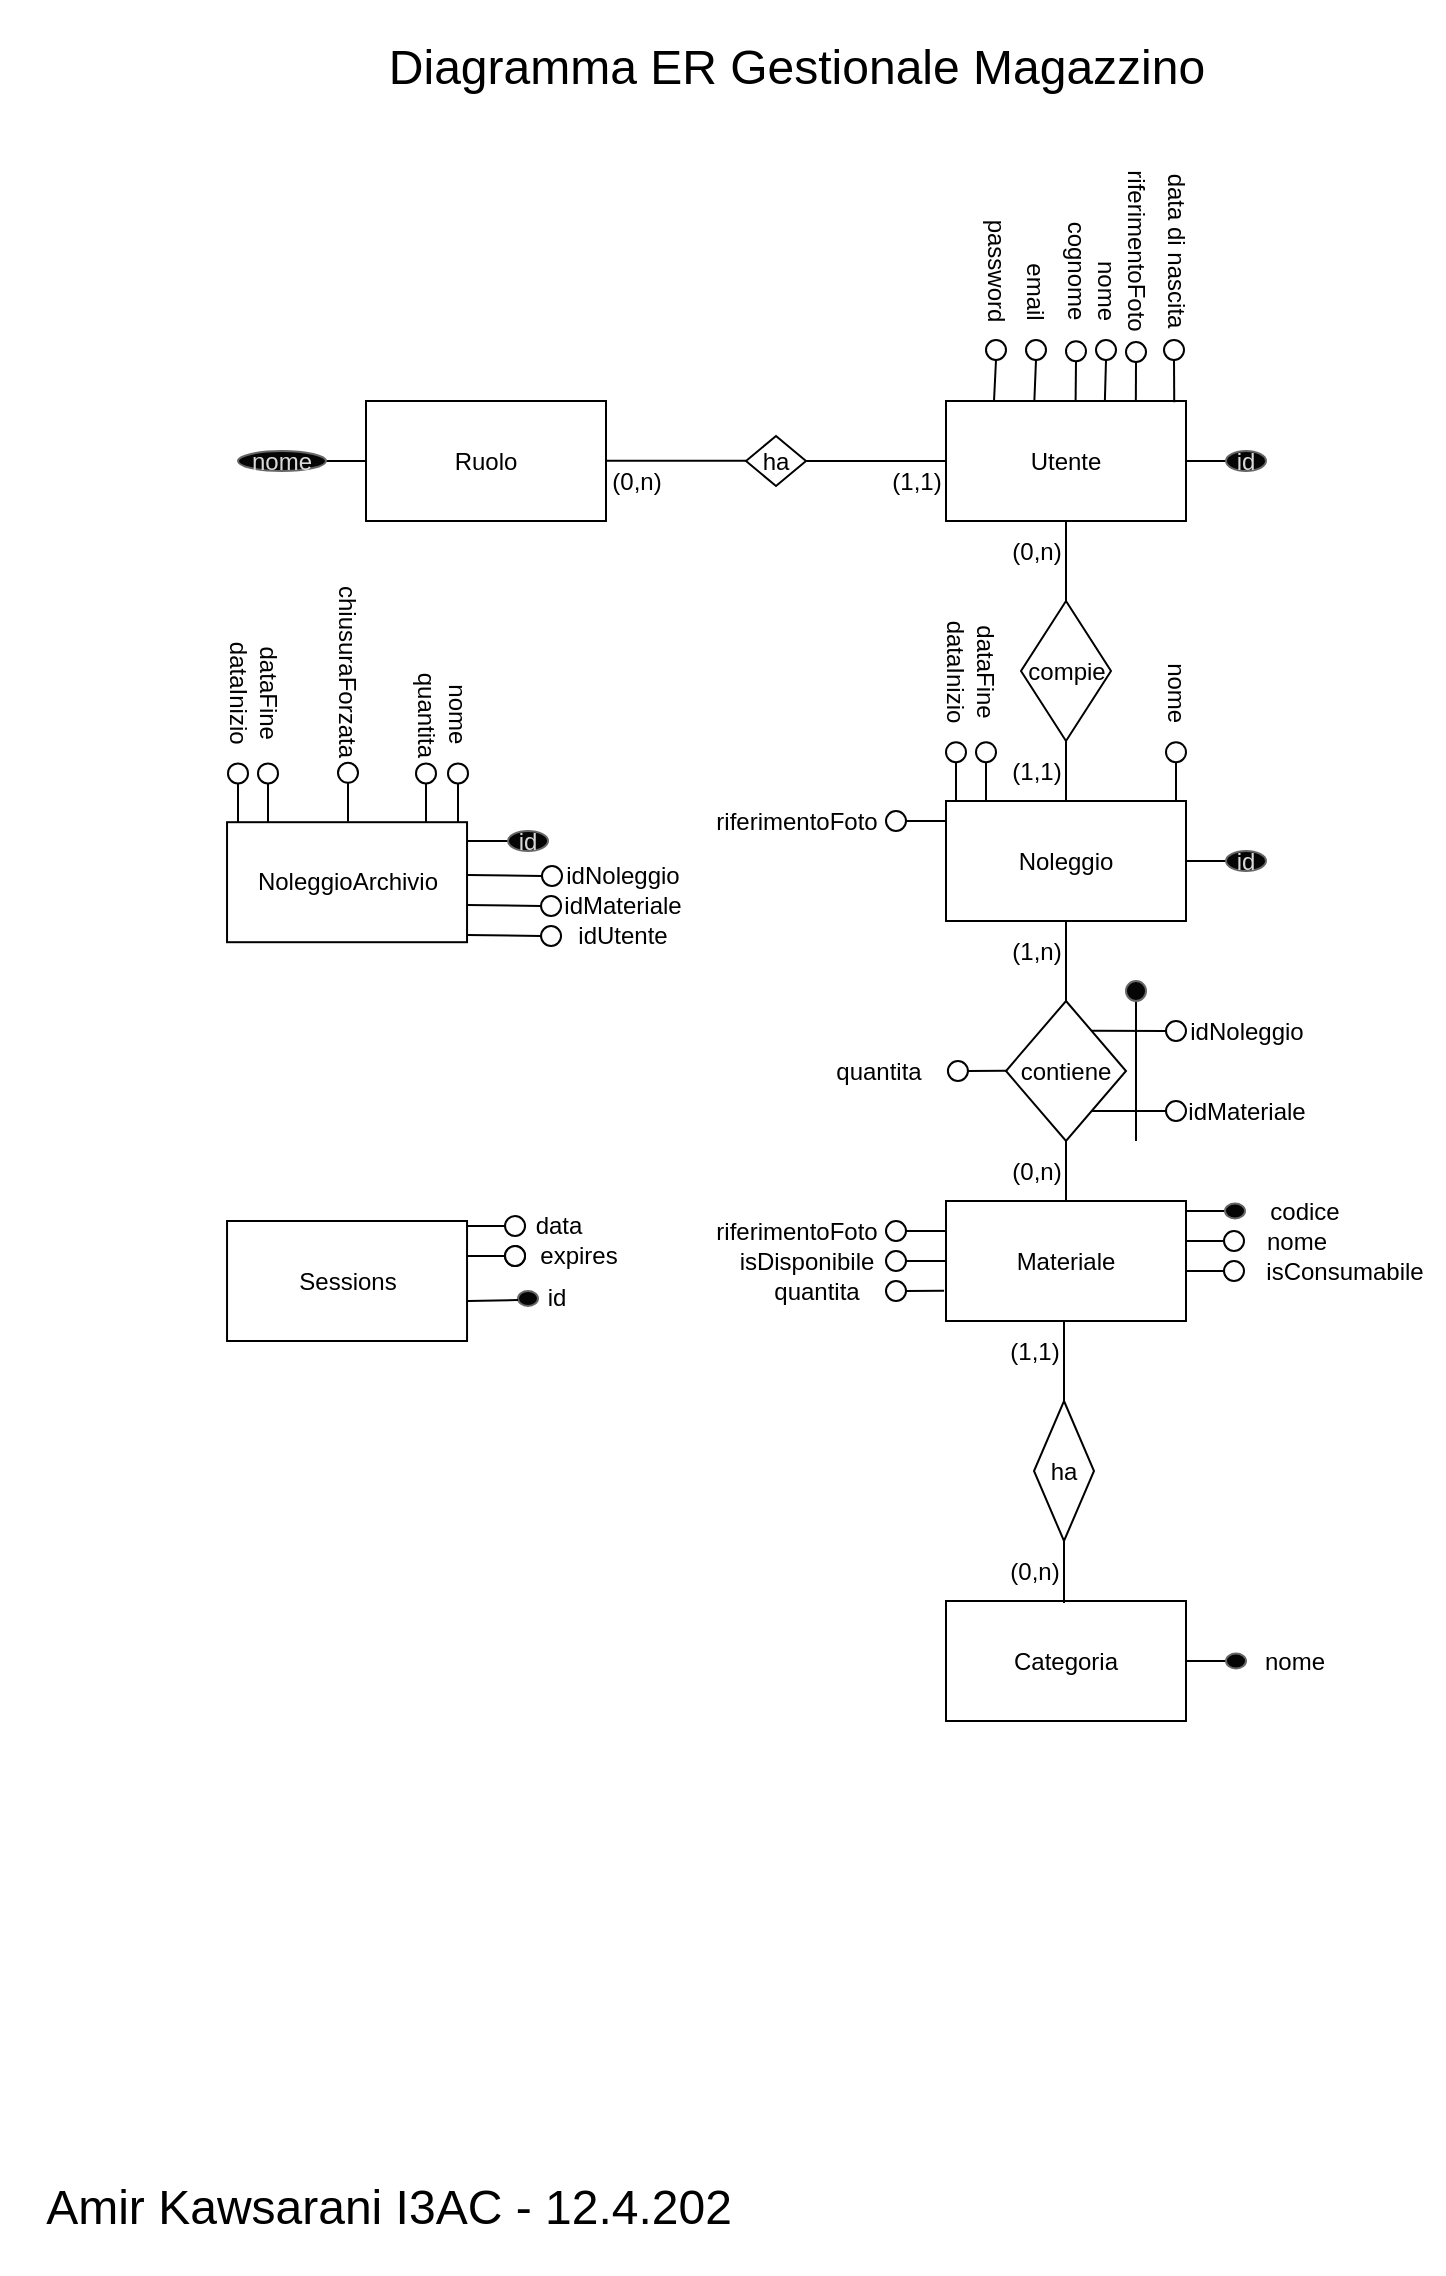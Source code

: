 <mxfile version="24.2.3" type="device">
  <diagram name="Pagina-1" id="4x2AX-X9cDYNnpVw6VO2">
    <mxGraphModel dx="241" dy="837" grid="0" gridSize="10" guides="1" tooltips="1" connect="1" arrows="1" fold="1" page="1" pageScale="1" pageWidth="827" pageHeight="1169" math="0" shadow="0">
      <root>
        <mxCell id="0" />
        <mxCell id="1" parent="0" />
        <mxCell id="9VGUAMd5xTdJiPuQ2BVR-1" value="Utente" style="rounded=0;whiteSpace=wrap;html=1;" parent="1" vertex="1">
          <mxGeometry x="484" y="220.5" width="120" height="60" as="geometry" />
        </mxCell>
        <mxCell id="9VGUAMd5xTdJiPuQ2BVR-2" value="Noleggio" style="rounded=0;whiteSpace=wrap;html=1;" parent="1" vertex="1">
          <mxGeometry x="484" y="420.5" width="120" height="60" as="geometry" />
        </mxCell>
        <mxCell id="9VGUAMd5xTdJiPuQ2BVR-4" value="Materiale" style="rounded=0;whiteSpace=wrap;html=1;" parent="1" vertex="1">
          <mxGeometry x="484" y="620.5" width="120" height="60" as="geometry" />
        </mxCell>
        <mxCell id="9VGUAMd5xTdJiPuQ2BVR-5" value="Categoria" style="rounded=0;whiteSpace=wrap;html=1;" parent="1" vertex="1">
          <mxGeometry x="484" y="820.5" width="120" height="60" as="geometry" />
        </mxCell>
        <mxCell id="9VGUAMd5xTdJiPuQ2BVR-7" value="compie" style="rhombus;whiteSpace=wrap;html=1;" parent="1" vertex="1">
          <mxGeometry x="521.5" y="320.5" width="45" height="70" as="geometry" />
        </mxCell>
        <mxCell id="9VGUAMd5xTdJiPuQ2BVR-8" value="" style="endArrow=none;html=1;rounded=0;entryX=0.5;entryY=1;entryDx=0;entryDy=0;" parent="1" target="9VGUAMd5xTdJiPuQ2BVR-1" edge="1">
          <mxGeometry width="50" height="50" relative="1" as="geometry">
            <mxPoint x="544" y="320.5" as="sourcePoint" />
            <mxPoint x="584" y="470.5" as="targetPoint" />
          </mxGeometry>
        </mxCell>
        <mxCell id="9VGUAMd5xTdJiPuQ2BVR-10" value="(0,n)" style="text;html=1;align=center;verticalAlign=middle;resizable=0;points=[];autosize=1;strokeColor=none;fillColor=none;" parent="1" vertex="1">
          <mxGeometry x="504" y="280.5" width="50" height="30" as="geometry" />
        </mxCell>
        <mxCell id="9VGUAMd5xTdJiPuQ2BVR-12" value="" style="endArrow=none;html=1;rounded=0;entryX=0.5;entryY=1;entryDx=0;entryDy=0;" parent="1" source="9VGUAMd5xTdJiPuQ2BVR-2" target="9VGUAMd5xTdJiPuQ2BVR-7" edge="1">
          <mxGeometry width="50" height="50" relative="1" as="geometry">
            <mxPoint x="534" y="520.5" as="sourcePoint" />
            <mxPoint x="584" y="470.5" as="targetPoint" />
          </mxGeometry>
        </mxCell>
        <mxCell id="9VGUAMd5xTdJiPuQ2BVR-13" value="(1,1)" style="text;html=1;align=center;verticalAlign=middle;resizable=0;points=[];autosize=1;strokeColor=none;fillColor=none;" parent="1" vertex="1">
          <mxGeometry x="504" y="390.5" width="50" height="30" as="geometry" />
        </mxCell>
        <mxCell id="9VGUAMd5xTdJiPuQ2BVR-14" value="contiene" style="rhombus;whiteSpace=wrap;html=1;" parent="1" vertex="1">
          <mxGeometry x="514" y="520.5" width="60" height="70" as="geometry" />
        </mxCell>
        <mxCell id="9VGUAMd5xTdJiPuQ2BVR-15" value="(1,n)" style="text;html=1;align=center;verticalAlign=middle;resizable=0;points=[];autosize=1;strokeColor=none;fillColor=none;" parent="1" vertex="1">
          <mxGeometry x="504" y="480.5" width="50" height="30" as="geometry" />
        </mxCell>
        <mxCell id="9VGUAMd5xTdJiPuQ2BVR-16" value="(0,n)" style="text;html=1;align=center;verticalAlign=middle;resizable=0;points=[];autosize=1;strokeColor=none;fillColor=none;" parent="1" vertex="1">
          <mxGeometry x="504" y="590.5" width="50" height="30" as="geometry" />
        </mxCell>
        <mxCell id="9VGUAMd5xTdJiPuQ2BVR-17" value="ha" style="rhombus;whiteSpace=wrap;html=1;" parent="1" vertex="1">
          <mxGeometry x="528" y="720.5" width="30" height="70" as="geometry" />
        </mxCell>
        <mxCell id="9VGUAMd5xTdJiPuQ2BVR-18" value="(1,1)" style="text;html=1;align=center;verticalAlign=middle;resizable=0;points=[];autosize=1;strokeColor=none;fillColor=none;" parent="1" vertex="1">
          <mxGeometry x="503" y="680.5" width="50" height="30" as="geometry" />
        </mxCell>
        <mxCell id="9VGUAMd5xTdJiPuQ2BVR-19" value="(0,n)" style="text;html=1;align=center;verticalAlign=middle;resizable=0;points=[];autosize=1;strokeColor=none;fillColor=none;" parent="1" vertex="1">
          <mxGeometry x="503" y="790.5" width="50" height="30" as="geometry" />
        </mxCell>
        <mxCell id="9VGUAMd5xTdJiPuQ2BVR-20" value="" style="endArrow=none;html=1;rounded=0;entryX=0.8;entryY=0;entryDx=0;entryDy=0;entryPerimeter=0;exitX=0.5;exitY=0;exitDx=0;exitDy=0;" parent="1" source="9VGUAMd5xTdJiPuQ2BVR-14" target="9VGUAMd5xTdJiPuQ2BVR-15" edge="1">
          <mxGeometry width="50" height="50" relative="1" as="geometry">
            <mxPoint x="534" y="520.5" as="sourcePoint" />
            <mxPoint x="584" y="470.5" as="targetPoint" />
          </mxGeometry>
        </mxCell>
        <mxCell id="9VGUAMd5xTdJiPuQ2BVR-22" value="" style="endArrow=none;html=1;rounded=0;entryX=0.5;entryY=1;entryDx=0;entryDy=0;exitX=0.8;exitY=1.033;exitDx=0;exitDy=0;exitPerimeter=0;" parent="1" source="9VGUAMd5xTdJiPuQ2BVR-19" target="9VGUAMd5xTdJiPuQ2BVR-17" edge="1">
          <mxGeometry width="50" height="50" relative="1" as="geometry">
            <mxPoint x="564" y="540.5" as="sourcePoint" />
            <mxPoint x="564" y="500.5" as="targetPoint" />
          </mxGeometry>
        </mxCell>
        <mxCell id="9VGUAMd5xTdJiPuQ2BVR-23" value="" style="endArrow=none;html=1;rounded=0;exitX=0.5;exitY=0;exitDx=0;exitDy=0;" parent="1" source="9VGUAMd5xTdJiPuQ2BVR-17" edge="1">
          <mxGeometry width="50" height="50" relative="1" as="geometry">
            <mxPoint x="574" y="550.5" as="sourcePoint" />
            <mxPoint x="543" y="680.5" as="targetPoint" />
          </mxGeometry>
        </mxCell>
        <mxCell id="9VGUAMd5xTdJiPuQ2BVR-24" value="" style="endArrow=none;html=1;rounded=0;exitX=1;exitY=0.5;exitDx=0;exitDy=0;" parent="1" source="9VGUAMd5xTdJiPuQ2BVR-1" edge="1">
          <mxGeometry width="50" height="50" relative="1" as="geometry">
            <mxPoint x="554" y="330.5" as="sourcePoint" />
            <mxPoint x="624" y="250.5" as="targetPoint" />
          </mxGeometry>
        </mxCell>
        <mxCell id="9VGUAMd5xTdJiPuQ2BVR-25" value="id" style="ellipse;whiteSpace=wrap;html=1;fillColor=#050505;gradientColor=none;strokeColor=#666666;fontColor=#D9D9D9;" parent="1" vertex="1">
          <mxGeometry x="624" y="245.5" width="20" height="10" as="geometry" />
        </mxCell>
        <mxCell id="9VGUAMd5xTdJiPuQ2BVR-27" value="" style="endArrow=none;html=1;rounded=0;entryX=0.5;entryY=1;entryDx=0;entryDy=0;exitX=0.662;exitY=-0.003;exitDx=0;exitDy=0;exitPerimeter=0;" parent="1" source="9VGUAMd5xTdJiPuQ2BVR-1" target="9VGUAMd5xTdJiPuQ2BVR-28" edge="1">
          <mxGeometry width="50" height="50" relative="1" as="geometry">
            <mxPoint x="549" y="219.9" as="sourcePoint" />
            <mxPoint x="554" y="200.5" as="targetPoint" />
          </mxGeometry>
        </mxCell>
        <mxCell id="9VGUAMd5xTdJiPuQ2BVR-28" value="" style="ellipse;whiteSpace=wrap;html=1;" parent="1" vertex="1">
          <mxGeometry x="559" y="190" width="10" height="10" as="geometry" />
        </mxCell>
        <mxCell id="9VGUAMd5xTdJiPuQ2BVR-29" value="nome" style="text;html=1;align=center;verticalAlign=middle;resizable=0;points=[];autosize=1;strokeColor=none;fillColor=none;rotation=90;" parent="1" vertex="1">
          <mxGeometry x="539" y="150" width="50" height="30" as="geometry" />
        </mxCell>
        <mxCell id="9VGUAMd5xTdJiPuQ2BVR-30" value="" style="endArrow=none;html=1;rounded=0;entryX=0.5;entryY=1;entryDx=0;entryDy=0;exitX=0.951;exitY=0.01;exitDx=0;exitDy=0;exitPerimeter=0;" parent="1" source="9VGUAMd5xTdJiPuQ2BVR-1" target="9VGUAMd5xTdJiPuQ2BVR-31" edge="1">
          <mxGeometry width="50" height="50" relative="1" as="geometry">
            <mxPoint x="584" y="220.5" as="sourcePoint" />
            <mxPoint x="564" y="200.5" as="targetPoint" />
          </mxGeometry>
        </mxCell>
        <mxCell id="9VGUAMd5xTdJiPuQ2BVR-31" value="" style="ellipse;whiteSpace=wrap;html=1;" parent="1" vertex="1">
          <mxGeometry x="593" y="190" width="10" height="10" as="geometry" />
        </mxCell>
        <mxCell id="9VGUAMd5xTdJiPuQ2BVR-32" value="data di nascita" style="text;html=1;align=center;verticalAlign=middle;resizable=0;points=[];autosize=1;strokeColor=none;fillColor=none;rotation=90;" parent="1" vertex="1">
          <mxGeometry x="549" y="130" width="100" height="30" as="geometry" />
        </mxCell>
        <mxCell id="9VGUAMd5xTdJiPuQ2BVR-33" value="" style="endArrow=none;html=1;rounded=0;entryX=0.5;entryY=1;entryDx=0;entryDy=0;exitX=0.791;exitY=0.004;exitDx=0;exitDy=0;exitPerimeter=0;" parent="1" source="9VGUAMd5xTdJiPuQ2BVR-1" target="9VGUAMd5xTdJiPuQ2BVR-34" edge="1">
          <mxGeometry width="50" height="50" relative="1" as="geometry">
            <mxPoint x="564" y="220.5" as="sourcePoint" />
            <mxPoint x="569" y="201.5" as="targetPoint" />
          </mxGeometry>
        </mxCell>
        <mxCell id="9VGUAMd5xTdJiPuQ2BVR-34" value="" style="ellipse;whiteSpace=wrap;html=1;" parent="1" vertex="1">
          <mxGeometry x="574" y="191" width="10" height="10" as="geometry" />
        </mxCell>
        <mxCell id="9VGUAMd5xTdJiPuQ2BVR-35" value="riferimentoFoto" style="text;html=1;align=center;verticalAlign=middle;resizable=0;points=[];autosize=1;strokeColor=none;fillColor=none;rotation=90;" parent="1" vertex="1">
          <mxGeometry x="529" y="130" width="100" height="30" as="geometry" />
        </mxCell>
        <mxCell id="9VGUAMd5xTdJiPuQ2BVR-45" value="Ruolo" style="rounded=0;whiteSpace=wrap;html=1;" parent="1" vertex="1">
          <mxGeometry x="194" y="220.5" width="120" height="60" as="geometry" />
        </mxCell>
        <mxCell id="9VGUAMd5xTdJiPuQ2BVR-53" value="" style="endArrow=none;html=1;rounded=0;exitX=1;exitY=0.5;exitDx=0;exitDy=0;entryX=0;entryY=0.5;entryDx=0;entryDy=0;" parent="1" source="9VGUAMd5xTdJiPuQ2BVR-54" target="9VGUAMd5xTdJiPuQ2BVR-45" edge="1">
          <mxGeometry width="50" height="50" relative="1" as="geometry">
            <mxPoint x="144" y="250.5" as="sourcePoint" />
            <mxPoint x="164" y="250.5" as="targetPoint" />
          </mxGeometry>
        </mxCell>
        <mxCell id="9VGUAMd5xTdJiPuQ2BVR-54" value="nome" style="ellipse;whiteSpace=wrap;html=1;fillColor=#050505;gradientColor=none;strokeColor=#666666;fontColor=#D9D9D9;" parent="1" vertex="1">
          <mxGeometry x="130" y="245.5" width="44" height="10" as="geometry" />
        </mxCell>
        <mxCell id="9VGUAMd5xTdJiPuQ2BVR-55" value="ha" style="rhombus;whiteSpace=wrap;html=1;" parent="1" vertex="1">
          <mxGeometry x="384" y="238" width="30" height="25" as="geometry" />
        </mxCell>
        <mxCell id="9VGUAMd5xTdJiPuQ2BVR-56" value="" style="endArrow=none;html=1;rounded=0;entryX=0;entryY=0.5;entryDx=0;entryDy=0;exitX=1;exitY=0.5;exitDx=0;exitDy=0;" parent="1" source="9VGUAMd5xTdJiPuQ2BVR-55" target="9VGUAMd5xTdJiPuQ2BVR-1" edge="1">
          <mxGeometry width="50" height="50" relative="1" as="geometry">
            <mxPoint x="554" y="330.5" as="sourcePoint" />
            <mxPoint x="554" y="290.5" as="targetPoint" />
          </mxGeometry>
        </mxCell>
        <mxCell id="9VGUAMd5xTdJiPuQ2BVR-57" value="" style="endArrow=none;html=1;rounded=0;entryX=0;entryY=0.5;entryDx=0;entryDy=0;exitX=1;exitY=0.5;exitDx=0;exitDy=0;" parent="1" edge="1">
          <mxGeometry width="50" height="50" relative="1" as="geometry">
            <mxPoint x="314" y="250.33" as="sourcePoint" />
            <mxPoint x="384" y="250.33" as="targetPoint" />
          </mxGeometry>
        </mxCell>
        <mxCell id="9VGUAMd5xTdJiPuQ2BVR-59" value="(1,1)" style="text;html=1;align=center;verticalAlign=middle;resizable=0;points=[];autosize=1;strokeColor=none;fillColor=none;" parent="1" vertex="1">
          <mxGeometry x="444" y="245.5" width="50" height="30" as="geometry" />
        </mxCell>
        <mxCell id="9VGUAMd5xTdJiPuQ2BVR-60" value="(0,n)" style="text;html=1;align=center;verticalAlign=middle;resizable=0;points=[];autosize=1;strokeColor=none;fillColor=none;" parent="1" vertex="1">
          <mxGeometry x="304" y="245.5" width="50" height="30" as="geometry" />
        </mxCell>
        <mxCell id="9VGUAMd5xTdJiPuQ2BVR-61" value="" style="endArrow=none;html=1;rounded=0;exitX=1;exitY=0.5;exitDx=0;exitDy=0;" parent="1" edge="1">
          <mxGeometry width="50" height="50" relative="1" as="geometry">
            <mxPoint x="604" y="450.5" as="sourcePoint" />
            <mxPoint x="624" y="450.5" as="targetPoint" />
          </mxGeometry>
        </mxCell>
        <mxCell id="9VGUAMd5xTdJiPuQ2BVR-62" value="id" style="ellipse;whiteSpace=wrap;html=1;fillColor=#050505;gradientColor=none;strokeColor=#666666;fontColor=#D9D9D9;" parent="1" vertex="1">
          <mxGeometry x="624" y="445.5" width="20" height="10" as="geometry" />
        </mxCell>
        <mxCell id="9VGUAMd5xTdJiPuQ2BVR-66" value="idNoleggio" style="text;html=1;align=center;verticalAlign=middle;resizable=0;points=[];autosize=1;strokeColor=none;fillColor=none;rotation=0;" parent="1" vertex="1">
          <mxGeometry x="594" y="520.5" width="80" height="30" as="geometry" />
        </mxCell>
        <mxCell id="9VGUAMd5xTdJiPuQ2BVR-67" value="" style="endArrow=none;html=1;rounded=0;entryX=0;entryY=0.5;entryDx=0;entryDy=0;exitX=0.712;exitY=0.212;exitDx=0;exitDy=0;exitPerimeter=0;" parent="1" source="9VGUAMd5xTdJiPuQ2BVR-14" target="9VGUAMd5xTdJiPuQ2BVR-65" edge="1">
          <mxGeometry width="50" height="50" relative="1" as="geometry">
            <mxPoint x="554" y="535.5" as="sourcePoint" />
            <mxPoint x="618" y="538.5" as="targetPoint" />
          </mxGeometry>
        </mxCell>
        <mxCell id="9VGUAMd5xTdJiPuQ2BVR-65" value="" style="ellipse;whiteSpace=wrap;html=1;" parent="1" vertex="1">
          <mxGeometry x="594" y="530.5" width="10" height="10" as="geometry" />
        </mxCell>
        <mxCell id="9VGUAMd5xTdJiPuQ2BVR-68" value="idMateriale" style="text;html=1;align=center;verticalAlign=middle;resizable=0;points=[];autosize=1;strokeColor=none;fillColor=none;rotation=0;" parent="1" vertex="1">
          <mxGeometry x="594" y="560.5" width="80" height="30" as="geometry" />
        </mxCell>
        <mxCell id="9VGUAMd5xTdJiPuQ2BVR-69" value="" style="endArrow=none;html=1;rounded=0;entryX=0;entryY=0.5;entryDx=0;entryDy=0;exitX=0.712;exitY=0.212;exitDx=0;exitDy=0;exitPerimeter=0;" parent="1" target="9VGUAMd5xTdJiPuQ2BVR-70" edge="1">
          <mxGeometry width="50" height="50" relative="1" as="geometry">
            <mxPoint x="557" y="575.5" as="sourcePoint" />
            <mxPoint x="618" y="578.5" as="targetPoint" />
          </mxGeometry>
        </mxCell>
        <mxCell id="9VGUAMd5xTdJiPuQ2BVR-70" value="" style="ellipse;whiteSpace=wrap;html=1;" parent="1" vertex="1">
          <mxGeometry x="594" y="570.5" width="10" height="10" as="geometry" />
        </mxCell>
        <mxCell id="9VGUAMd5xTdJiPuQ2BVR-71" value="" style="endArrow=none;html=1;rounded=0;entryX=0.5;entryY=1;entryDx=0;entryDy=0;" parent="1" target="9VGUAMd5xTdJiPuQ2BVR-72" edge="1">
          <mxGeometry width="50" height="50" relative="1" as="geometry">
            <mxPoint x="579" y="590.5" as="sourcePoint" />
            <mxPoint x="584" y="520.5" as="targetPoint" />
          </mxGeometry>
        </mxCell>
        <mxCell id="9VGUAMd5xTdJiPuQ2BVR-72" value="" style="ellipse;whiteSpace=wrap;html=1;fillColor=#050505;gradientColor=none;strokeColor=#666666;fontColor=#D9D9D9;" parent="1" vertex="1">
          <mxGeometry x="574" y="510.5" width="10" height="10" as="geometry" />
        </mxCell>
        <mxCell id="9VGUAMd5xTdJiPuQ2BVR-77" value="" style="endArrow=none;html=1;rounded=0;entryX=0.5;entryY=1;entryDx=0;entryDy=0;exitX=0.875;exitY=-0.01;exitDx=0;exitDy=0;exitPerimeter=0;" parent="1" target="9VGUAMd5xTdJiPuQ2BVR-78" edge="1">
          <mxGeometry width="50" height="50" relative="1" as="geometry">
            <mxPoint x="599" y="420.5" as="sourcePoint" />
            <mxPoint x="604" y="401.1" as="targetPoint" />
          </mxGeometry>
        </mxCell>
        <mxCell id="9VGUAMd5xTdJiPuQ2BVR-78" value="" style="ellipse;whiteSpace=wrap;html=1;" parent="1" vertex="1">
          <mxGeometry x="594" y="391.1" width="10" height="10" as="geometry" />
        </mxCell>
        <mxCell id="9VGUAMd5xTdJiPuQ2BVR-79" value="nome" style="text;html=1;align=center;verticalAlign=middle;resizable=0;points=[];autosize=1;strokeColor=none;fillColor=none;rotation=90;" parent="1" vertex="1">
          <mxGeometry x="574" y="351.1" width="50" height="30" as="geometry" />
        </mxCell>
        <mxCell id="9VGUAMd5xTdJiPuQ2BVR-87" value="" style="endArrow=none;html=1;rounded=0;exitX=1;exitY=0.5;exitDx=0;exitDy=0;" parent="1" edge="1">
          <mxGeometry width="50" height="50" relative="1" as="geometry">
            <mxPoint x="603.5" y="625.5" as="sourcePoint" />
            <mxPoint x="623.5" y="625.5" as="targetPoint" />
          </mxGeometry>
        </mxCell>
        <mxCell id="9VGUAMd5xTdJiPuQ2BVR-88" value="" style="ellipse;whiteSpace=wrap;html=1;fillColor=#050505;gradientColor=none;strokeColor=#666666;fontColor=#D9D9D9;" parent="1" vertex="1">
          <mxGeometry x="623.5" y="621.75" width="10" height="7.5" as="geometry" />
        </mxCell>
        <mxCell id="9VGUAMd5xTdJiPuQ2BVR-89" value="codice" style="text;html=1;align=center;verticalAlign=middle;resizable=0;points=[];autosize=1;strokeColor=none;fillColor=none;rotation=0;" parent="1" vertex="1">
          <mxGeometry x="632.5" y="610.5" width="60" height="30" as="geometry" />
        </mxCell>
        <mxCell id="9VGUAMd5xTdJiPuQ2BVR-91" value="isDisponibile" style="text;html=1;align=center;verticalAlign=middle;resizable=0;points=[];autosize=1;strokeColor=none;fillColor=none;rotation=0;" parent="1" vertex="1">
          <mxGeometry x="369" y="635.5" width="90" height="30" as="geometry" />
        </mxCell>
        <mxCell id="9VGUAMd5xTdJiPuQ2BVR-92" value="" style="endArrow=none;html=1;rounded=0;exitX=0;exitY=0.5;exitDx=0;exitDy=0;entryX=1;entryY=0.5;entryDx=0;entryDy=0;" parent="1" source="9VGUAMd5xTdJiPuQ2BVR-4" target="9VGUAMd5xTdJiPuQ2BVR-93" edge="1">
          <mxGeometry width="50" height="50" relative="1" as="geometry">
            <mxPoint x="436.36" y="654.06" as="sourcePoint" />
            <mxPoint x="379" y="654.08" as="targetPoint" />
          </mxGeometry>
        </mxCell>
        <mxCell id="9VGUAMd5xTdJiPuQ2BVR-93" value="" style="ellipse;whiteSpace=wrap;html=1;" parent="1" vertex="1">
          <mxGeometry x="454" y="645.5" width="10" height="10" as="geometry" />
        </mxCell>
        <mxCell id="9VGUAMd5xTdJiPuQ2BVR-94" value="" style="endArrow=none;html=1;rounded=0;exitX=-0.008;exitY=0.832;exitDx=0;exitDy=0;exitPerimeter=0;" parent="1" edge="1">
          <mxGeometry width="50" height="50" relative="1" as="geometry">
            <mxPoint x="483.04" y="665.42" as="sourcePoint" />
            <mxPoint x="464" y="665.5" as="targetPoint" />
          </mxGeometry>
        </mxCell>
        <mxCell id="9VGUAMd5xTdJiPuQ2BVR-95" value="" style="ellipse;whiteSpace=wrap;html=1;" parent="1" vertex="1">
          <mxGeometry x="454" y="660.5" width="10" height="10" as="geometry" />
        </mxCell>
        <mxCell id="9VGUAMd5xTdJiPuQ2BVR-96" value="quantita" style="text;html=1;align=center;verticalAlign=middle;resizable=0;points=[];autosize=1;strokeColor=none;fillColor=none;rotation=0;" parent="1" vertex="1">
          <mxGeometry x="384" y="650.5" width="70" height="30" as="geometry" />
        </mxCell>
        <mxCell id="9VGUAMd5xTdJiPuQ2BVR-97" value="riferimentoFoto" style="text;html=1;align=center;verticalAlign=middle;resizable=0;points=[];autosize=1;strokeColor=none;fillColor=none;rotation=0;" parent="1" vertex="1">
          <mxGeometry x="359" y="620.5" width="100" height="30" as="geometry" />
        </mxCell>
        <mxCell id="9VGUAMd5xTdJiPuQ2BVR-98" value="" style="endArrow=none;html=1;rounded=0;exitX=0;exitY=0.5;exitDx=0;exitDy=0;entryX=1;entryY=0.5;entryDx=0;entryDy=0;" parent="1" target="9VGUAMd5xTdJiPuQ2BVR-99" edge="1">
          <mxGeometry width="50" height="50" relative="1" as="geometry">
            <mxPoint x="484" y="635.5" as="sourcePoint" />
            <mxPoint x="379" y="639.08" as="targetPoint" />
          </mxGeometry>
        </mxCell>
        <mxCell id="9VGUAMd5xTdJiPuQ2BVR-99" value="" style="ellipse;whiteSpace=wrap;html=1;" parent="1" vertex="1">
          <mxGeometry x="454" y="630.5" width="10" height="10" as="geometry" />
        </mxCell>
        <mxCell id="9VGUAMd5xTdJiPuQ2BVR-102" value="" style="endArrow=none;html=1;rounded=0;exitX=1;exitY=0.5;exitDx=0;exitDy=0;" parent="1" edge="1">
          <mxGeometry width="50" height="50" relative="1" as="geometry">
            <mxPoint x="604" y="850.5" as="sourcePoint" />
            <mxPoint x="624" y="850.5" as="targetPoint" />
          </mxGeometry>
        </mxCell>
        <mxCell id="9VGUAMd5xTdJiPuQ2BVR-103" value="" style="ellipse;whiteSpace=wrap;html=1;fillColor=#050505;gradientColor=none;strokeColor=#666666;fontColor=#D9D9D9;" parent="1" vertex="1">
          <mxGeometry x="624" y="846.75" width="10" height="7.5" as="geometry" />
        </mxCell>
        <mxCell id="9VGUAMd5xTdJiPuQ2BVR-104" value="nome" style="text;html=1;align=center;verticalAlign=middle;resizable=0;points=[];autosize=1;strokeColor=none;fillColor=none;rotation=0;" parent="1" vertex="1">
          <mxGeometry x="632.5" y="835.5" width="50" height="30" as="geometry" />
        </mxCell>
        <mxCell id="9VGUAMd5xTdJiPuQ2BVR-108" value="" style="endArrow=none;html=1;rounded=0;entryX=0;entryY=0.5;entryDx=0;entryDy=0;exitX=1;exitY=0.75;exitDx=0;exitDy=0;" parent="1" target="9VGUAMd5xTdJiPuQ2BVR-109" edge="1">
          <mxGeometry width="50" height="50" relative="1" as="geometry">
            <mxPoint x="604" y="640.5" as="sourcePoint" />
            <mxPoint x="673" y="690.5" as="targetPoint" />
          </mxGeometry>
        </mxCell>
        <mxCell id="9VGUAMd5xTdJiPuQ2BVR-109" value="" style="ellipse;whiteSpace=wrap;html=1;" parent="1" vertex="1">
          <mxGeometry x="623" y="635.5" width="10" height="10" as="geometry" />
        </mxCell>
        <mxCell id="9VGUAMd5xTdJiPuQ2BVR-110" value="nome" style="text;html=1;align=center;verticalAlign=middle;resizable=0;points=[];autosize=1;strokeColor=none;fillColor=none;rotation=0;" parent="1" vertex="1">
          <mxGeometry x="634" y="625.5" width="50" height="30" as="geometry" />
        </mxCell>
        <mxCell id="9VGUAMd5xTdJiPuQ2BVR-111" value="" style="endArrow=none;html=1;rounded=0;entryX=0;entryY=0.5;entryDx=0;entryDy=0;exitX=1;exitY=0.75;exitDx=0;exitDy=0;" parent="1" target="9VGUAMd5xTdJiPuQ2BVR-112" edge="1">
          <mxGeometry width="50" height="50" relative="1" as="geometry">
            <mxPoint x="604" y="655.5" as="sourcePoint" />
            <mxPoint x="673" y="705.5" as="targetPoint" />
          </mxGeometry>
        </mxCell>
        <mxCell id="9VGUAMd5xTdJiPuQ2BVR-112" value="" style="ellipse;whiteSpace=wrap;html=1;" parent="1" vertex="1">
          <mxGeometry x="623" y="650.5" width="10" height="10" as="geometry" />
        </mxCell>
        <mxCell id="9VGUAMd5xTdJiPuQ2BVR-113" value="isConsumabile" style="text;html=1;align=center;verticalAlign=middle;resizable=0;points=[];autosize=1;strokeColor=none;fillColor=none;rotation=0;" parent="1" vertex="1">
          <mxGeometry x="633" y="640.5" width="100" height="30" as="geometry" />
        </mxCell>
        <mxCell id="9VGUAMd5xTdJiPuQ2BVR-117" value="" style="endArrow=none;html=1;rounded=0;entryX=0.5;entryY=1;entryDx=0;entryDy=0;exitX=0.54;exitY=0.002;exitDx=0;exitDy=0;exitPerimeter=0;" parent="1" source="9VGUAMd5xTdJiPuQ2BVR-1" target="9VGUAMd5xTdJiPuQ2BVR-118" edge="1">
          <mxGeometry width="50" height="50" relative="1" as="geometry">
            <mxPoint x="534" y="220.5" as="sourcePoint" />
            <mxPoint x="539" y="201.1" as="targetPoint" />
          </mxGeometry>
        </mxCell>
        <mxCell id="9VGUAMd5xTdJiPuQ2BVR-118" value="" style="ellipse;whiteSpace=wrap;html=1;" parent="1" vertex="1">
          <mxGeometry x="544" y="190.6" width="10" height="10" as="geometry" />
        </mxCell>
        <mxCell id="9VGUAMd5xTdJiPuQ2BVR-119" value="cognome" style="text;html=1;align=center;verticalAlign=middle;resizable=0;points=[];autosize=1;strokeColor=none;fillColor=none;rotation=90;" parent="1" vertex="1">
          <mxGeometry x="514" y="140" width="70" height="30" as="geometry" />
        </mxCell>
        <mxCell id="9VGUAMd5xTdJiPuQ2BVR-120" value="" style="endArrow=none;html=1;rounded=0;entryX=0.5;entryY=1;entryDx=0;entryDy=0;exitX=0.368;exitY=0.006;exitDx=0;exitDy=0;exitPerimeter=0;" parent="1" source="9VGUAMd5xTdJiPuQ2BVR-1" target="9VGUAMd5xTdJiPuQ2BVR-121" edge="1">
          <mxGeometry width="50" height="50" relative="1" as="geometry">
            <mxPoint x="528" y="219.5" as="sourcePoint" />
            <mxPoint x="519" y="200.5" as="targetPoint" />
          </mxGeometry>
        </mxCell>
        <mxCell id="9VGUAMd5xTdJiPuQ2BVR-121" value="" style="ellipse;whiteSpace=wrap;html=1;" parent="1" vertex="1">
          <mxGeometry x="524" y="190" width="10" height="10" as="geometry" />
        </mxCell>
        <mxCell id="9VGUAMd5xTdJiPuQ2BVR-122" value="email" style="text;html=1;align=center;verticalAlign=middle;resizable=0;points=[];autosize=1;strokeColor=none;fillColor=none;rotation=90;" parent="1" vertex="1">
          <mxGeometry x="504" y="150.5" width="50" height="30" as="geometry" />
        </mxCell>
        <mxCell id="9VGUAMd5xTdJiPuQ2BVR-124" value="" style="endArrow=none;html=1;rounded=0;entryX=0.5;entryY=1;entryDx=0;entryDy=0;exitX=0.368;exitY=0.006;exitDx=0;exitDy=0;exitPerimeter=0;" parent="1" target="9VGUAMd5xTdJiPuQ2BVR-125" edge="1">
          <mxGeometry width="50" height="50" relative="1" as="geometry">
            <mxPoint x="508" y="220.5" as="sourcePoint" />
            <mxPoint x="499" y="200.5" as="targetPoint" />
          </mxGeometry>
        </mxCell>
        <mxCell id="9VGUAMd5xTdJiPuQ2BVR-125" value="" style="ellipse;whiteSpace=wrap;html=1;" parent="1" vertex="1">
          <mxGeometry x="504" y="190" width="10" height="10" as="geometry" />
        </mxCell>
        <mxCell id="9VGUAMd5xTdJiPuQ2BVR-126" value="password" style="text;html=1;align=center;verticalAlign=middle;resizable=0;points=[];autosize=1;strokeColor=none;fillColor=none;rotation=90;" parent="1" vertex="1">
          <mxGeometry x="474" y="140" width="70" height="30" as="geometry" />
        </mxCell>
        <mxCell id="9VGUAMd5xTdJiPuQ2BVR-127" value="" style="endArrow=none;html=1;rounded=0;entryX=0.5;entryY=1;entryDx=0;entryDy=0;exitX=0.875;exitY=-0.01;exitDx=0;exitDy=0;exitPerimeter=0;" parent="1" target="9VGUAMd5xTdJiPuQ2BVR-128" edge="1">
          <mxGeometry width="50" height="50" relative="1" as="geometry">
            <mxPoint x="504" y="420.5" as="sourcePoint" />
            <mxPoint x="509" y="401.1" as="targetPoint" />
          </mxGeometry>
        </mxCell>
        <mxCell id="9VGUAMd5xTdJiPuQ2BVR-128" value="" style="ellipse;whiteSpace=wrap;html=1;" parent="1" vertex="1">
          <mxGeometry x="499" y="391.1" width="10" height="10" as="geometry" />
        </mxCell>
        <mxCell id="9VGUAMd5xTdJiPuQ2BVR-129" value="dataFine" style="text;html=1;align=center;verticalAlign=middle;resizable=0;points=[];autosize=1;strokeColor=none;fillColor=none;rotation=90;" parent="1" vertex="1">
          <mxGeometry x="469" y="340.5" width="70" height="30" as="geometry" />
        </mxCell>
        <mxCell id="9VGUAMd5xTdJiPuQ2BVR-130" value="" style="endArrow=none;html=1;rounded=0;entryX=0.5;entryY=1;entryDx=0;entryDy=0;exitX=0.875;exitY=-0.01;exitDx=0;exitDy=0;exitPerimeter=0;" parent="1" target="9VGUAMd5xTdJiPuQ2BVR-131" edge="1">
          <mxGeometry width="50" height="50" relative="1" as="geometry">
            <mxPoint x="489" y="420.5" as="sourcePoint" />
            <mxPoint x="494" y="401.1" as="targetPoint" />
          </mxGeometry>
        </mxCell>
        <mxCell id="9VGUAMd5xTdJiPuQ2BVR-131" value="" style="ellipse;whiteSpace=wrap;html=1;" parent="1" vertex="1">
          <mxGeometry x="484" y="391.1" width="10" height="10" as="geometry" />
        </mxCell>
        <mxCell id="9VGUAMd5xTdJiPuQ2BVR-132" value="dataInizio&lt;br&gt;" style="text;html=1;align=center;verticalAlign=middle;resizable=0;points=[];autosize=1;strokeColor=none;fillColor=none;rotation=90;" parent="1" vertex="1">
          <mxGeometry x="454" y="340.5" width="70" height="30" as="geometry" />
        </mxCell>
        <mxCell id="9VGUAMd5xTdJiPuQ2BVR-135" value="" style="endArrow=none;html=1;rounded=0;exitX=-0.008;exitY=0.832;exitDx=0;exitDy=0;exitPerimeter=0;" parent="1" edge="1">
          <mxGeometry width="50" height="50" relative="1" as="geometry">
            <mxPoint x="514" y="555.42" as="sourcePoint" />
            <mxPoint x="494.96" y="555.5" as="targetPoint" />
          </mxGeometry>
        </mxCell>
        <mxCell id="9VGUAMd5xTdJiPuQ2BVR-136" value="" style="ellipse;whiteSpace=wrap;html=1;" parent="1" vertex="1">
          <mxGeometry x="484.96" y="550.5" width="10" height="10" as="geometry" />
        </mxCell>
        <mxCell id="9VGUAMd5xTdJiPuQ2BVR-137" value="quantita" style="text;html=1;align=center;verticalAlign=middle;resizable=0;points=[];autosize=1;strokeColor=none;fillColor=none;rotation=0;" parent="1" vertex="1">
          <mxGeometry x="414.96" y="540.5" width="70" height="30" as="geometry" />
        </mxCell>
        <mxCell id="9VGUAMd5xTdJiPuQ2BVR-144" value="" style="endArrow=none;html=1;rounded=0;exitX=1;exitY=0.5;exitDx=0;exitDy=0;" parent="1" edge="1">
          <mxGeometry width="50" height="50" relative="1" as="geometry">
            <mxPoint x="245" y="440.5" as="sourcePoint" />
            <mxPoint x="265" y="440.5" as="targetPoint" />
          </mxGeometry>
        </mxCell>
        <mxCell id="9VGUAMd5xTdJiPuQ2BVR-145" value="id" style="ellipse;whiteSpace=wrap;html=1;fillColor=#050505;gradientColor=none;strokeColor=#666666;fontColor=#D9D9D9;" parent="1" vertex="1">
          <mxGeometry x="265" y="435.5" width="20" height="10" as="geometry" />
        </mxCell>
        <mxCell id="9VGUAMd5xTdJiPuQ2BVR-146" value="" style="endArrow=none;html=1;rounded=0;entryX=0.5;entryY=1;entryDx=0;entryDy=0;exitX=0.875;exitY=-0.01;exitDx=0;exitDy=0;exitPerimeter=0;" parent="1" target="9VGUAMd5xTdJiPuQ2BVR-147" edge="1">
          <mxGeometry width="50" height="50" relative="1" as="geometry">
            <mxPoint x="240" y="431.1" as="sourcePoint" />
            <mxPoint x="245" y="411.7" as="targetPoint" />
          </mxGeometry>
        </mxCell>
        <mxCell id="9VGUAMd5xTdJiPuQ2BVR-147" value="" style="ellipse;whiteSpace=wrap;html=1;" parent="1" vertex="1">
          <mxGeometry x="235" y="401.7" width="10" height="10" as="geometry" />
        </mxCell>
        <mxCell id="9VGUAMd5xTdJiPuQ2BVR-148" value="nome" style="text;html=1;align=center;verticalAlign=middle;resizable=0;points=[];autosize=1;strokeColor=none;fillColor=none;rotation=90;" parent="1" vertex="1">
          <mxGeometry x="215" y="361.7" width="50" height="30" as="geometry" />
        </mxCell>
        <mxCell id="9VGUAMd5xTdJiPuQ2BVR-149" value="" style="endArrow=none;html=1;rounded=0;entryX=0.5;entryY=1;entryDx=0;entryDy=0;exitX=0.875;exitY=-0.01;exitDx=0;exitDy=0;exitPerimeter=0;" parent="1" target="9VGUAMd5xTdJiPuQ2BVR-150" edge="1">
          <mxGeometry width="50" height="50" relative="1" as="geometry">
            <mxPoint x="224" y="431.1" as="sourcePoint" />
            <mxPoint x="229" y="411.7" as="targetPoint" />
          </mxGeometry>
        </mxCell>
        <mxCell id="9VGUAMd5xTdJiPuQ2BVR-150" value="" style="ellipse;whiteSpace=wrap;html=1;" parent="1" vertex="1">
          <mxGeometry x="219" y="401.7" width="10" height="10" as="geometry" />
        </mxCell>
        <mxCell id="9VGUAMd5xTdJiPuQ2BVR-151" value="quantita" style="text;html=1;align=center;verticalAlign=middle;resizable=0;points=[];autosize=1;strokeColor=none;fillColor=none;rotation=90;" parent="1" vertex="1">
          <mxGeometry x="194" y="363.7" width="61" height="26" as="geometry" />
        </mxCell>
        <mxCell id="9VGUAMd5xTdJiPuQ2BVR-152" value="" style="endArrow=none;html=1;rounded=0;entryX=0.5;entryY=1;entryDx=0;entryDy=0;exitX=0.875;exitY=-0.01;exitDx=0;exitDy=0;exitPerimeter=0;" parent="1" target="9VGUAMd5xTdJiPuQ2BVR-153" edge="1">
          <mxGeometry width="50" height="50" relative="1" as="geometry">
            <mxPoint x="145" y="431.1" as="sourcePoint" />
            <mxPoint x="150" y="411.7" as="targetPoint" />
          </mxGeometry>
        </mxCell>
        <mxCell id="9VGUAMd5xTdJiPuQ2BVR-153" value="" style="ellipse;whiteSpace=wrap;html=1;" parent="1" vertex="1">
          <mxGeometry x="140" y="401.7" width="10" height="10" as="geometry" />
        </mxCell>
        <mxCell id="9VGUAMd5xTdJiPuQ2BVR-154" value="dataFine" style="text;html=1;align=center;verticalAlign=middle;resizable=0;points=[];autosize=1;strokeColor=none;fillColor=none;rotation=90;" parent="1" vertex="1">
          <mxGeometry x="110" y="351.1" width="70" height="30" as="geometry" />
        </mxCell>
        <mxCell id="9VGUAMd5xTdJiPuQ2BVR-155" value="" style="endArrow=none;html=1;rounded=0;entryX=0.5;entryY=1;entryDx=0;entryDy=0;exitX=0.875;exitY=-0.01;exitDx=0;exitDy=0;exitPerimeter=0;" parent="1" target="9VGUAMd5xTdJiPuQ2BVR-156" edge="1">
          <mxGeometry width="50" height="50" relative="1" as="geometry">
            <mxPoint x="130" y="431.1" as="sourcePoint" />
            <mxPoint x="135" y="411.7" as="targetPoint" />
          </mxGeometry>
        </mxCell>
        <mxCell id="9VGUAMd5xTdJiPuQ2BVR-156" value="" style="ellipse;whiteSpace=wrap;html=1;" parent="1" vertex="1">
          <mxGeometry x="125" y="401.7" width="10" height="10" as="geometry" />
        </mxCell>
        <mxCell id="9VGUAMd5xTdJiPuQ2BVR-157" value="dataInizio&lt;br&gt;" style="text;html=1;align=center;verticalAlign=middle;resizable=0;points=[];autosize=1;strokeColor=none;fillColor=none;rotation=90;" parent="1" vertex="1">
          <mxGeometry x="95" y="351.1" width="70" height="30" as="geometry" />
        </mxCell>
        <mxCell id="9VGUAMd5xTdJiPuQ2BVR-174" value="NoleggioArchivio" style="rounded=0;whiteSpace=wrap;html=1;" parent="1" vertex="1">
          <mxGeometry x="124.52" y="431.1" width="120" height="60" as="geometry" />
        </mxCell>
        <mxCell id="9VGUAMd5xTdJiPuQ2BVR-176" value="" style="ellipse;whiteSpace=wrap;html=1;fillColor=#050505;gradientColor=none;strokeColor=#666666;fontColor=#D9D9D9;" parent="1" vertex="1">
          <mxGeometry x="270" y="665.5" width="10" height="7.5" as="geometry" />
        </mxCell>
        <mxCell id="9VGUAMd5xTdJiPuQ2BVR-185" value="" style="endArrow=none;html=1;rounded=0;entryX=0;entryY=0.5;entryDx=0;entryDy=0;exitX=1;exitY=0.75;exitDx=0;exitDy=0;" parent="1" target="9VGUAMd5xTdJiPuQ2BVR-186" edge="1">
          <mxGeometry width="50" height="50" relative="1" as="geometry">
            <mxPoint x="244.52" y="633" as="sourcePoint" />
            <mxPoint x="313.52" y="683.0" as="targetPoint" />
          </mxGeometry>
        </mxCell>
        <mxCell id="9VGUAMd5xTdJiPuQ2BVR-186" value="" style="ellipse;whiteSpace=wrap;html=1;" parent="1" vertex="1">
          <mxGeometry x="263.52" y="628.0" width="10" height="10" as="geometry" />
        </mxCell>
        <mxCell id="9VGUAMd5xTdJiPuQ2BVR-187" value="data" style="text;html=1;align=center;verticalAlign=middle;resizable=0;points=[];autosize=1;strokeColor=none;fillColor=none;rotation=0;" parent="1" vertex="1">
          <mxGeometry x="265" y="618" width="50" height="30" as="geometry" />
        </mxCell>
        <mxCell id="9VGUAMd5xTdJiPuQ2BVR-188" value="" style="endArrow=none;html=1;rounded=0;entryX=0;entryY=0.5;entryDx=0;entryDy=0;exitX=1;exitY=0.75;exitDx=0;exitDy=0;" parent="1" target="9VGUAMd5xTdJiPuQ2BVR-189" edge="1">
          <mxGeometry width="50" height="50" relative="1" as="geometry">
            <mxPoint x="244.52" y="648" as="sourcePoint" />
            <mxPoint x="313.52" y="698.0" as="targetPoint" />
          </mxGeometry>
        </mxCell>
        <mxCell id="9VGUAMd5xTdJiPuQ2BVR-189" value="" style="ellipse;whiteSpace=wrap;html=1;" parent="1" vertex="1">
          <mxGeometry x="263.52" y="643.0" width="10" height="10" as="geometry" />
        </mxCell>
        <mxCell id="9VGUAMd5xTdJiPuQ2BVR-190" value="expires" style="text;html=1;align=center;verticalAlign=middle;resizable=0;points=[];autosize=1;strokeColor=none;fillColor=none;rotation=0;" parent="1" vertex="1">
          <mxGeometry x="270" y="633" width="60" height="30" as="geometry" />
        </mxCell>
        <mxCell id="9VGUAMd5xTdJiPuQ2BVR-191" value="Sessions" style="rounded=0;whiteSpace=wrap;html=1;" parent="1" vertex="1">
          <mxGeometry x="124.52" y="630.5" width="120" height="60" as="geometry" />
        </mxCell>
        <mxCell id="9VGUAMd5xTdJiPuQ2BVR-192" value="" style="endArrow=none;html=1;rounded=0;exitX=0.5;exitY=0;exitDx=0;exitDy=0;" parent="1" edge="1">
          <mxGeometry width="50" height="50" relative="1" as="geometry">
            <mxPoint x="544" y="620.5" as="sourcePoint" />
            <mxPoint x="544" y="590.5" as="targetPoint" />
          </mxGeometry>
        </mxCell>
        <mxCell id="9VGUAMd5xTdJiPuQ2BVR-194" value="id" style="text;html=1;align=center;verticalAlign=middle;resizable=0;points=[];autosize=1;strokeColor=none;fillColor=none;rotation=0;" parent="1" vertex="1">
          <mxGeometry x="273.52" y="654.25" width="30" height="30" as="geometry" />
        </mxCell>
        <mxCell id="9VGUAMd5xTdJiPuQ2BVR-197" value="" style="endArrow=none;html=1;rounded=0;entryX=0;entryY=0.5;entryDx=0;entryDy=0;exitX=1;exitY=0.75;exitDx=0;exitDy=0;" parent="1" target="9VGUAMd5xTdJiPuQ2BVR-198" edge="1">
          <mxGeometry width="50" height="50" relative="1" as="geometry">
            <mxPoint x="244.52" y="648" as="sourcePoint" />
            <mxPoint x="313.52" y="698.0" as="targetPoint" />
          </mxGeometry>
        </mxCell>
        <mxCell id="9VGUAMd5xTdJiPuQ2BVR-198" value="" style="ellipse;whiteSpace=wrap;html=1;" parent="1" vertex="1">
          <mxGeometry x="263.52" y="643.0" width="10" height="10" as="geometry" />
        </mxCell>
        <mxCell id="9VGUAMd5xTdJiPuQ2BVR-204" value="" style="endArrow=none;html=1;rounded=0;" parent="1" edge="1">
          <mxGeometry width="50" height="50" relative="1" as="geometry">
            <mxPoint x="270" y="670" as="sourcePoint" />
            <mxPoint x="245" y="670.5" as="targetPoint" />
          </mxGeometry>
        </mxCell>
        <mxCell id="9VGUAMd5xTdJiPuQ2BVR-211" value="" style="endArrow=none;html=1;rounded=0;entryX=0.5;entryY=1;entryDx=0;entryDy=0;exitX=0.875;exitY=-0.01;exitDx=0;exitDy=0;exitPerimeter=0;" parent="1" target="9VGUAMd5xTdJiPuQ2BVR-212" edge="1">
          <mxGeometry width="50" height="50" relative="1" as="geometry">
            <mxPoint x="185" y="430.8" as="sourcePoint" />
            <mxPoint x="190" y="411.4" as="targetPoint" />
          </mxGeometry>
        </mxCell>
        <mxCell id="9VGUAMd5xTdJiPuQ2BVR-212" value="" style="ellipse;whiteSpace=wrap;html=1;" parent="1" vertex="1">
          <mxGeometry x="180" y="401.4" width="10" height="10" as="geometry" />
        </mxCell>
        <mxCell id="9VGUAMd5xTdJiPuQ2BVR-213" value="chiusuraForzata" style="text;html=1;align=center;verticalAlign=middle;resizable=0;points=[];autosize=1;strokeColor=none;fillColor=none;rotation=90;" parent="1" vertex="1">
          <mxGeometry x="130" y="340.5" width="110" height="30" as="geometry" />
        </mxCell>
        <mxCell id="9VGUAMd5xTdJiPuQ2BVR-214" value="&lt;p style=&quot;line-height: 200%;&quot;&gt;&lt;font style=&quot;font-size: 24px;&quot;&gt;Diagramma ER Gestionale Magazzino&lt;/font&gt;&lt;/p&gt;" style="text;html=1;align=center;verticalAlign=middle;resizable=0;points=[];autosize=1;strokeColor=none;fillColor=none;" parent="1" vertex="1">
          <mxGeometry x="194" y="20" width="430" height="70" as="geometry" />
        </mxCell>
        <mxCell id="9VGUAMd5xTdJiPuQ2BVR-215" value="&lt;p style=&quot;line-height: 200%;&quot;&gt;&lt;font style=&quot;font-size: 24px;&quot;&gt;Amir Kawsarani I3AC - 12.4.202&lt;/font&gt;&lt;/p&gt;" style="text;html=1;align=center;verticalAlign=middle;resizable=0;points=[];autosize=1;strokeColor=none;fillColor=none;" parent="1" vertex="1">
          <mxGeometry x="11" y="1093" width="388" height="64" as="geometry" />
        </mxCell>
        <mxCell id="JCHHoWMUWeAnb6q0PO2S-2" value="riferimentoFoto" style="text;html=1;align=center;verticalAlign=middle;resizable=0;points=[];autosize=1;strokeColor=none;fillColor=none;rotation=0;" parent="1" vertex="1">
          <mxGeometry x="359" y="415.5" width="100" height="30" as="geometry" />
        </mxCell>
        <mxCell id="JCHHoWMUWeAnb6q0PO2S-3" value="" style="endArrow=none;html=1;rounded=0;exitX=0;exitY=0.5;exitDx=0;exitDy=0;entryX=1;entryY=0.5;entryDx=0;entryDy=0;" parent="1" target="JCHHoWMUWeAnb6q0PO2S-4" edge="1">
          <mxGeometry width="50" height="50" relative="1" as="geometry">
            <mxPoint x="484" y="430.5" as="sourcePoint" />
            <mxPoint x="379" y="434.08" as="targetPoint" />
          </mxGeometry>
        </mxCell>
        <mxCell id="JCHHoWMUWeAnb6q0PO2S-4" value="" style="ellipse;whiteSpace=wrap;html=1;" parent="1" vertex="1">
          <mxGeometry x="454" y="425.5" width="10" height="10" as="geometry" />
        </mxCell>
        <mxCell id="xXSS6J5sdsUsjbQXJveu-12" value="idNoleggio" style="text;html=1;align=center;verticalAlign=middle;resizable=0;points=[];autosize=1;strokeColor=none;fillColor=none;rotation=0;" vertex="1" parent="1">
          <mxGeometry x="282" y="443" width="80" height="30" as="geometry" />
        </mxCell>
        <mxCell id="xXSS6J5sdsUsjbQXJveu-13" value="" style="endArrow=none;html=1;rounded=0;entryX=0;entryY=0.5;entryDx=0;entryDy=0;exitX=0.712;exitY=0.212;exitDx=0;exitDy=0;exitPerimeter=0;" edge="1" target="xXSS6J5sdsUsjbQXJveu-14" parent="1">
          <mxGeometry width="50" height="50" relative="1" as="geometry">
            <mxPoint x="245.0" y="457.5" as="sourcePoint" />
            <mxPoint x="306" y="461" as="targetPoint" />
          </mxGeometry>
        </mxCell>
        <mxCell id="xXSS6J5sdsUsjbQXJveu-14" value="" style="ellipse;whiteSpace=wrap;html=1;" vertex="1" parent="1">
          <mxGeometry x="282" y="453" width="10" height="10" as="geometry" />
        </mxCell>
        <mxCell id="xXSS6J5sdsUsjbQXJveu-17" value="idMateriale" style="text;html=1;align=center;verticalAlign=middle;resizable=0;points=[];autosize=1;strokeColor=none;fillColor=none;rotation=0;" vertex="1" parent="1">
          <mxGeometry x="283.52" y="460" width="77" height="26" as="geometry" />
        </mxCell>
        <mxCell id="xXSS6J5sdsUsjbQXJveu-18" value="" style="endArrow=none;html=1;rounded=0;entryX=0;entryY=0.5;entryDx=0;entryDy=0;exitX=0.712;exitY=0.212;exitDx=0;exitDy=0;exitPerimeter=0;" edge="1" parent="1" target="xXSS6J5sdsUsjbQXJveu-19">
          <mxGeometry width="50" height="50" relative="1" as="geometry">
            <mxPoint x="244.52" y="472.5" as="sourcePoint" />
            <mxPoint x="305.52" y="476" as="targetPoint" />
          </mxGeometry>
        </mxCell>
        <mxCell id="xXSS6J5sdsUsjbQXJveu-19" value="" style="ellipse;whiteSpace=wrap;html=1;" vertex="1" parent="1">
          <mxGeometry x="281.52" y="468" width="10" height="10" as="geometry" />
        </mxCell>
        <mxCell id="xXSS6J5sdsUsjbQXJveu-20" value="idUtente" style="text;html=1;align=center;verticalAlign=middle;resizable=0;points=[];autosize=1;strokeColor=none;fillColor=none;rotation=0;" vertex="1" parent="1">
          <mxGeometry x="290.52" y="475" width="63" height="26" as="geometry" />
        </mxCell>
        <mxCell id="xXSS6J5sdsUsjbQXJveu-21" value="" style="endArrow=none;html=1;rounded=0;entryX=0;entryY=0.5;entryDx=0;entryDy=0;exitX=0.712;exitY=0.212;exitDx=0;exitDy=0;exitPerimeter=0;" edge="1" target="xXSS6J5sdsUsjbQXJveu-22" parent="1">
          <mxGeometry width="50" height="50" relative="1" as="geometry">
            <mxPoint x="244.52" y="487.5" as="sourcePoint" />
            <mxPoint x="305.52" y="491" as="targetPoint" />
          </mxGeometry>
        </mxCell>
        <mxCell id="xXSS6J5sdsUsjbQXJveu-22" value="" style="ellipse;whiteSpace=wrap;html=1;" vertex="1" parent="1">
          <mxGeometry x="281.52" y="483" width="10" height="10" as="geometry" />
        </mxCell>
      </root>
    </mxGraphModel>
  </diagram>
</mxfile>
